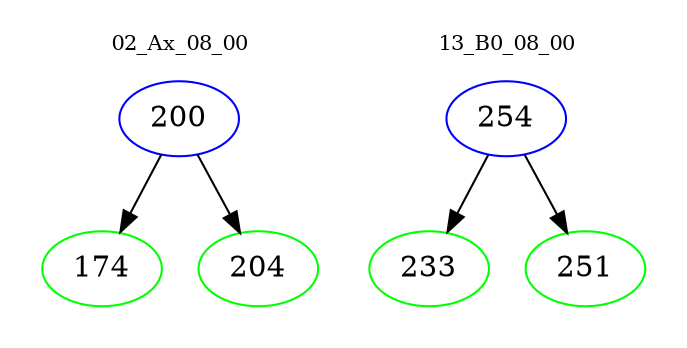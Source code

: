 digraph{
subgraph cluster_0 {
color = white
label = "02_Ax_08_00";
fontsize=10;
T0_200 [label="200", color="blue"]
T0_200 -> T0_174 [color="black"]
T0_174 [label="174", color="green"]
T0_200 -> T0_204 [color="black"]
T0_204 [label="204", color="green"]
}
subgraph cluster_1 {
color = white
label = "13_B0_08_00";
fontsize=10;
T1_254 [label="254", color="blue"]
T1_254 -> T1_233 [color="black"]
T1_233 [label="233", color="green"]
T1_254 -> T1_251 [color="black"]
T1_251 [label="251", color="green"]
}
}
